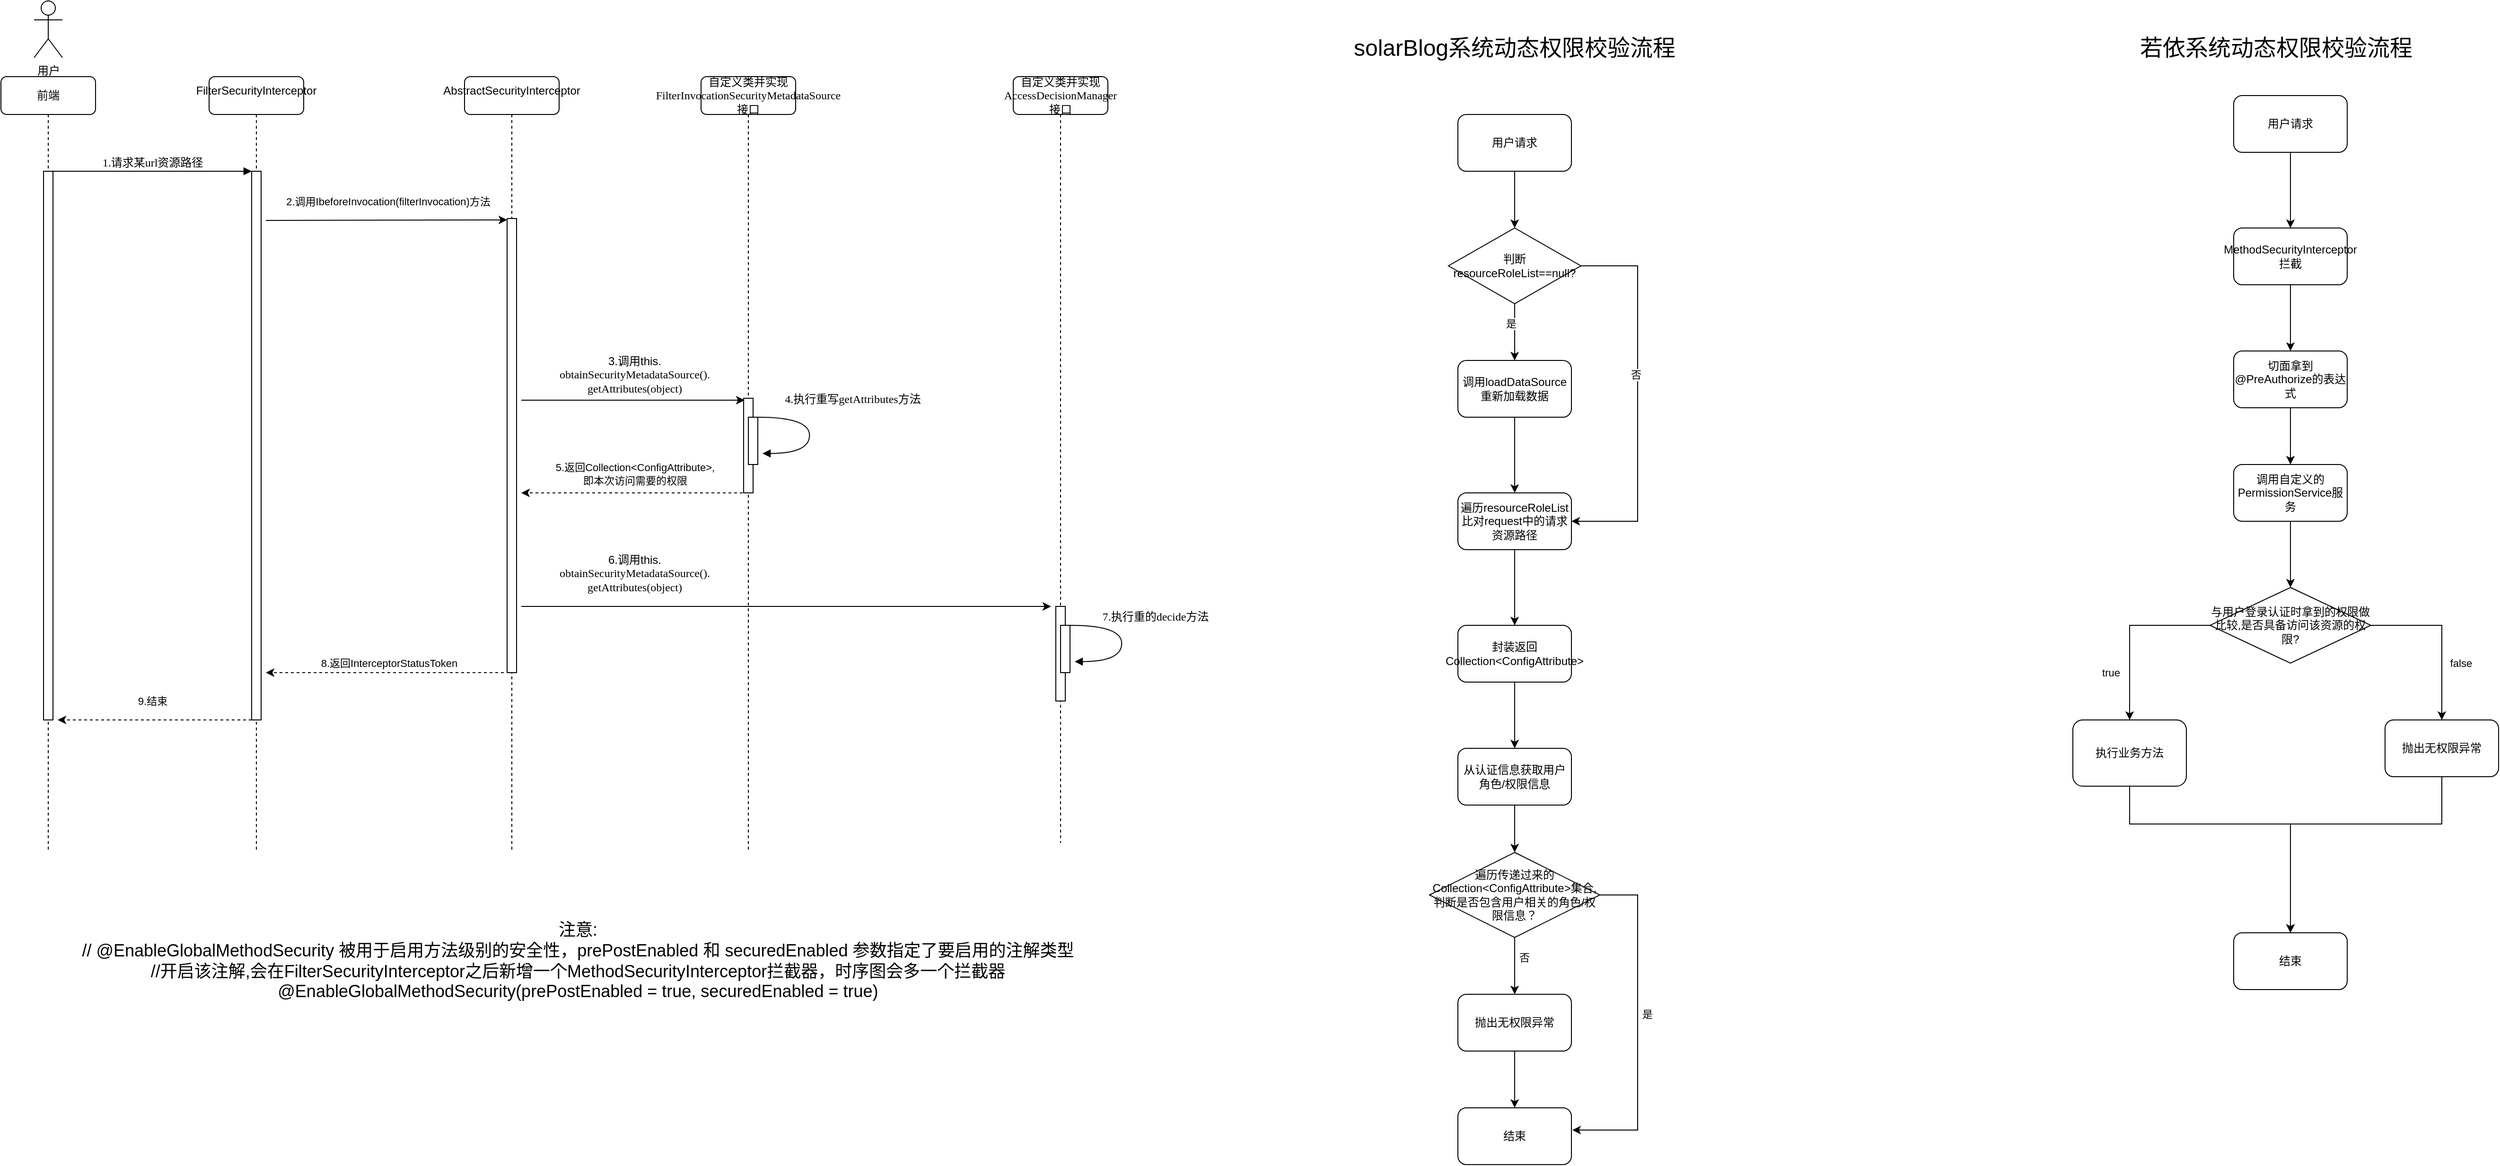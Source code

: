 <mxfile version="22.1.11" type="github">
  <diagram name="Page-1 的副本" id="eUShnUukef-zc76YGlRi">
    <mxGraphModel dx="954" dy="537" grid="1" gridSize="10" guides="1" tooltips="1" connect="1" arrows="1" fold="1" page="1" pageScale="1" pageWidth="850" pageHeight="1100" background="none" math="0" shadow="0">
      <root>
        <mxCell id="JlVxawvqB5DC8rzGfeJr-0" />
        <mxCell id="JlVxawvqB5DC8rzGfeJr-1" parent="JlVxawvqB5DC8rzGfeJr-0" />
        <mxCell id="JlVxawvqB5DC8rzGfeJr-4" value="&lt;pre style=&quot;background-color:#263238;color:#c3cee3;font-family:&#39;Menlo&#39;,monospace;font-size:9.0pt;&quot;&gt;&lt;br&gt;&lt;/pre&gt;" style="shape=umlLifeline;perimeter=lifelinePerimeter;whiteSpace=wrap;html=1;container=1;collapsible=0;recursiveResize=0;outlineConnect=0;rounded=1;shadow=0;comic=0;labelBackgroundColor=none;strokeWidth=1;fontFamily=Verdana;fontSize=12;align=center;" parent="JlVxawvqB5DC8rzGfeJr-1" vertex="1">
          <mxGeometry x="240" y="80" width="100" height="820" as="geometry" />
        </mxCell>
        <mxCell id="JlVxawvqB5DC8rzGfeJr-5" value="" style="html=1;points=[];perimeter=orthogonalPerimeter;rounded=0;shadow=0;comic=0;labelBackgroundColor=none;strokeWidth=1;fontFamily=Verdana;fontSize=12;align=center;" parent="JlVxawvqB5DC8rzGfeJr-4" vertex="1">
          <mxGeometry x="45" y="100" width="10" height="580" as="geometry" />
        </mxCell>
        <mxCell id="jI69SyLkn_PiFGpFbiAF-0" value="FilterSecurityInterceptor" style="text;html=1;strokeColor=none;fillColor=none;align=center;verticalAlign=middle;whiteSpace=wrap;rounded=0;" vertex="1" parent="JlVxawvqB5DC8rzGfeJr-4">
          <mxGeometry x="20" width="60" height="30" as="geometry" />
        </mxCell>
        <mxCell id="JlVxawvqB5DC8rzGfeJr-17" value="" style="shape=umlLifeline;perimeter=lifelinePerimeter;whiteSpace=wrap;html=1;container=1;collapsible=0;recursiveResize=0;outlineConnect=0;rounded=1;shadow=0;comic=0;labelBackgroundColor=none;strokeWidth=1;fontFamily=Verdana;fontSize=12;align=center;" parent="JlVxawvqB5DC8rzGfeJr-1" vertex="1">
          <mxGeometry x="510" y="80" width="100" height="820" as="geometry" />
        </mxCell>
        <mxCell id="At50GQfwFZ2RmMRaV7AC-1" value="" style="html=1;points=[];perimeter=orthogonalPerimeter;rounded=0;shadow=0;comic=0;labelBackgroundColor=none;strokeWidth=1;fontFamily=Verdana;fontSize=12;align=center;" parent="JlVxawvqB5DC8rzGfeJr-17" vertex="1">
          <mxGeometry x="45" y="150" width="10" height="480" as="geometry" />
        </mxCell>
        <mxCell id="jI69SyLkn_PiFGpFbiAF-2" value="AbstractSecurityInterceptor" style="text;html=1;strokeColor=none;fillColor=none;align=center;verticalAlign=middle;whiteSpace=wrap;rounded=0;" vertex="1" parent="JlVxawvqB5DC8rzGfeJr-17">
          <mxGeometry x="20" width="60" height="30" as="geometry" />
        </mxCell>
        <mxCell id="JlVxawvqB5DC8rzGfeJr-27" value="自定义类并实现FilterInvocationSecurityMetadataSource接口" style="shape=umlLifeline;perimeter=lifelinePerimeter;whiteSpace=wrap;html=1;container=1;collapsible=0;recursiveResize=0;outlineConnect=0;rounded=1;shadow=0;comic=0;labelBackgroundColor=none;strokeWidth=1;fontFamily=Verdana;fontSize=12;align=center;" parent="JlVxawvqB5DC8rzGfeJr-1" vertex="1">
          <mxGeometry x="760" y="80" width="100" height="820" as="geometry" />
        </mxCell>
        <mxCell id="At50GQfwFZ2RmMRaV7AC-9" value="" style="html=1;points=[];perimeter=orthogonalPerimeter;rounded=0;shadow=0;comic=0;labelBackgroundColor=none;strokeWidth=1;fontFamily=Verdana;fontSize=12;align=center;" parent="JlVxawvqB5DC8rzGfeJr-27" vertex="1">
          <mxGeometry x="45" y="340" width="10" height="100" as="geometry" />
        </mxCell>
        <mxCell id="At50GQfwFZ2RmMRaV7AC-13" value="" style="html=1;points=[];perimeter=orthogonalPerimeter;rounded=0;shadow=0;comic=0;labelBackgroundColor=none;strokeWidth=1;fontFamily=Verdana;fontSize=12;align=center;" parent="JlVxawvqB5DC8rzGfeJr-27" vertex="1">
          <mxGeometry x="50" y="360" width="10" height="50" as="geometry" />
        </mxCell>
        <mxCell id="JlVxawvqB5DC8rzGfeJr-29" value="前端" style="shape=umlLifeline;perimeter=lifelinePerimeter;whiteSpace=wrap;html=1;container=1;collapsible=0;recursiveResize=0;outlineConnect=0;rounded=1;shadow=0;comic=0;labelBackgroundColor=none;strokeWidth=1;fontFamily=Verdana;fontSize=12;align=center;" parent="JlVxawvqB5DC8rzGfeJr-1" vertex="1">
          <mxGeometry x="20" y="80" width="100" height="820" as="geometry" />
        </mxCell>
        <mxCell id="JlVxawvqB5DC8rzGfeJr-30" value="" style="html=1;points=[];perimeter=orthogonalPerimeter;rounded=0;shadow=0;comic=0;labelBackgroundColor=none;strokeWidth=1;fontFamily=Verdana;fontSize=12;align=center;" parent="JlVxawvqB5DC8rzGfeJr-29" vertex="1">
          <mxGeometry x="45" y="100" width="10" height="580" as="geometry" />
        </mxCell>
        <mxCell id="JlVxawvqB5DC8rzGfeJr-33" value="1.请求某url资源路径" style="html=1;verticalAlign=bottom;endArrow=block;entryX=0;entryY=0;labelBackgroundColor=none;fontFamily=Verdana;fontSize=12;edgeStyle=elbowEdgeStyle;elbow=vertical;" parent="JlVxawvqB5DC8rzGfeJr-1" source="JlVxawvqB5DC8rzGfeJr-30" target="JlVxawvqB5DC8rzGfeJr-5" edge="1">
          <mxGeometry relative="1" as="geometry">
            <mxPoint x="220" y="190" as="sourcePoint" />
          </mxGeometry>
        </mxCell>
        <mxCell id="JlVxawvqB5DC8rzGfeJr-54" value="用户" style="shape=umlActor;verticalLabelPosition=bottom;verticalAlign=top;html=1;outlineConnect=0;" parent="JlVxawvqB5DC8rzGfeJr-1" vertex="1">
          <mxGeometry x="55" width="30" height="60" as="geometry" />
        </mxCell>
        <mxCell id="At50GQfwFZ2RmMRaV7AC-2" style="rounded=0;orthogonalLoop=1;jettySize=auto;html=1;entryX=0;entryY=0.003;entryDx=0;entryDy=0;entryPerimeter=0;" parent="JlVxawvqB5DC8rzGfeJr-1" target="At50GQfwFZ2RmMRaV7AC-1" edge="1">
          <mxGeometry relative="1" as="geometry">
            <mxPoint x="360" y="240" as="targetPoint" />
            <mxPoint x="300" y="232" as="sourcePoint" />
          </mxGeometry>
        </mxCell>
        <mxCell id="At50GQfwFZ2RmMRaV7AC-3" value="2.调用IbeforeInvocation(filterInvocation)方法&lt;span style=&quot;&quot;&gt;&lt;/span&gt;" style="edgeLabel;html=1;align=center;verticalAlign=middle;resizable=0;points=[];" parent="At50GQfwFZ2RmMRaV7AC-2" vertex="1" connectable="0">
          <mxGeometry x="0.007" y="-4" relative="1" as="geometry">
            <mxPoint y="-24" as="offset" />
          </mxGeometry>
        </mxCell>
        <mxCell id="At50GQfwFZ2RmMRaV7AC-14" value="4.执行重写getAttributes方法" style="html=1;verticalAlign=bottom;endArrow=block;labelBackgroundColor=none;fontFamily=Verdana;fontSize=12;elbow=vertical;edgeStyle=orthogonalEdgeStyle;curved=1;entryX=1;entryY=0.286;entryPerimeter=0;exitX=1.038;exitY=0.345;exitPerimeter=0;" parent="JlVxawvqB5DC8rzGfeJr-1" edge="1">
          <mxGeometry x="-0.233" y="46" relative="1" as="geometry">
            <mxPoint x="820.003" y="440" as="sourcePoint" />
            <mxPoint x="825.003" y="478.333" as="targetPoint" />
            <Array as="points">
              <mxPoint x="874.67" y="440" />
              <mxPoint x="874.67" y="478" />
            </Array>
            <mxPoint x="-1" y="-10" as="offset" />
          </mxGeometry>
        </mxCell>
        <mxCell id="At50GQfwFZ2RmMRaV7AC-18" value="自定义类并实现&lt;br&gt;AccessDecisionManager&lt;br&gt;接口" style="shape=umlLifeline;perimeter=lifelinePerimeter;whiteSpace=wrap;html=1;container=1;collapsible=0;recursiveResize=0;outlineConnect=0;rounded=1;shadow=0;comic=0;labelBackgroundColor=none;strokeWidth=1;fontFamily=Verdana;fontSize=12;align=center;" parent="JlVxawvqB5DC8rzGfeJr-1" vertex="1">
          <mxGeometry x="1090" y="80" width="100" height="810" as="geometry" />
        </mxCell>
        <mxCell id="At50GQfwFZ2RmMRaV7AC-19" value="" style="html=1;points=[];perimeter=orthogonalPerimeter;rounded=0;shadow=0;comic=0;labelBackgroundColor=none;strokeWidth=1;fontFamily=Verdana;fontSize=12;align=center;" parent="At50GQfwFZ2RmMRaV7AC-18" vertex="1">
          <mxGeometry x="45" y="560" width="10" height="100" as="geometry" />
        </mxCell>
        <mxCell id="jI69SyLkn_PiFGpFbiAF-13" value="" style="html=1;points=[];perimeter=orthogonalPerimeter;rounded=0;shadow=0;comic=0;labelBackgroundColor=none;strokeWidth=1;fontFamily=Verdana;fontSize=12;align=center;" vertex="1" parent="At50GQfwFZ2RmMRaV7AC-18">
          <mxGeometry x="50" y="580" width="10" height="50" as="geometry" />
        </mxCell>
        <mxCell id="jI69SyLkn_PiFGpFbiAF-3" style="edgeStyle=orthogonalEdgeStyle;rounded=0;orthogonalLoop=1;jettySize=auto;html=1;dashed=1;" edge="1" parent="JlVxawvqB5DC8rzGfeJr-1">
          <mxGeometry relative="1" as="geometry">
            <mxPoint x="810" y="520" as="sourcePoint" />
            <mxPoint x="570" y="520" as="targetPoint" />
          </mxGeometry>
        </mxCell>
        <mxCell id="jI69SyLkn_PiFGpFbiAF-4" value="5.返回Collection&amp;lt;ConfigAttribute&amp;gt;,&lt;br&gt;即本次访问需要的权限" style="edgeLabel;html=1;align=center;verticalAlign=middle;resizable=0;points=[];" vertex="1" connectable="0" parent="jI69SyLkn_PiFGpFbiAF-3">
          <mxGeometry x="-0.017" y="-2" relative="1" as="geometry">
            <mxPoint x="-2" y="-18" as="offset" />
          </mxGeometry>
        </mxCell>
        <mxCell id="jI69SyLkn_PiFGpFbiAF-7" style="rounded=0;orthogonalLoop=1;jettySize=auto;html=1;entryX=0.1;entryY=0.02;entryDx=0;entryDy=0;entryPerimeter=0;" edge="1" parent="JlVxawvqB5DC8rzGfeJr-1" target="At50GQfwFZ2RmMRaV7AC-9">
          <mxGeometry relative="1" as="geometry">
            <mxPoint x="740" y="390" as="targetPoint" />
            <mxPoint x="570" y="422" as="sourcePoint" />
          </mxGeometry>
        </mxCell>
        <mxCell id="jI69SyLkn_PiFGpFbiAF-8" value="3.调用this.&lt;br style=&quot;border-color: var(--border-color); font-family: Verdana;&quot;&gt;&lt;span style=&quot;font-family: Verdana;&quot;&gt;obtainSecurityMetadataSource().&lt;/span&gt;&lt;br style=&quot;border-color: var(--border-color); font-family: Verdana;&quot;&gt;&lt;span style=&quot;font-family: Verdana;&quot;&gt;getAttributes(object)&lt;/span&gt;" style="text;html=1;strokeColor=none;fillColor=none;align=center;verticalAlign=middle;whiteSpace=wrap;rounded=0;" vertex="1" parent="JlVxawvqB5DC8rzGfeJr-1">
          <mxGeometry x="660" y="380" width="60" height="30" as="geometry" />
        </mxCell>
        <mxCell id="jI69SyLkn_PiFGpFbiAF-10" value="6.调用this.&lt;br style=&quot;border-color: var(--border-color); font-family: Verdana;&quot;&gt;&lt;span style=&quot;font-family: Verdana;&quot;&gt;obtainSecurityMetadataSource().&lt;/span&gt;&lt;br style=&quot;border-color: var(--border-color); font-family: Verdana;&quot;&gt;&lt;span style=&quot;font-family: Verdana;&quot;&gt;getAttributes(object)&lt;/span&gt;" style="text;html=1;strokeColor=none;fillColor=none;align=center;verticalAlign=middle;whiteSpace=wrap;rounded=0;" vertex="1" parent="JlVxawvqB5DC8rzGfeJr-1">
          <mxGeometry x="660" y="590" width="60" height="30" as="geometry" />
        </mxCell>
        <mxCell id="jI69SyLkn_PiFGpFbiAF-11" style="rounded=0;orthogonalLoop=1;jettySize=auto;html=1;" edge="1" parent="JlVxawvqB5DC8rzGfeJr-1">
          <mxGeometry relative="1" as="geometry">
            <mxPoint x="1130" y="640" as="targetPoint" />
            <mxPoint x="570" y="640" as="sourcePoint" />
          </mxGeometry>
        </mxCell>
        <mxCell id="jI69SyLkn_PiFGpFbiAF-14" value="7.执行重的decide&lt;span style=&quot;background-color: initial;&quot;&gt;方法&lt;/span&gt;" style="html=1;verticalAlign=bottom;endArrow=block;labelBackgroundColor=none;fontFamily=Verdana;fontSize=12;elbow=vertical;edgeStyle=orthogonalEdgeStyle;curved=1;entryX=1;entryY=0.286;entryPerimeter=0;exitX=1.038;exitY=0.345;exitPerimeter=0;" edge="1" parent="JlVxawvqB5DC8rzGfeJr-1">
          <mxGeometry x="-0.229" y="35" relative="1" as="geometry">
            <mxPoint x="1150.003" y="660" as="sourcePoint" />
            <mxPoint x="1155.003" y="698.333" as="targetPoint" />
            <Array as="points">
              <mxPoint x="1204.67" y="660" />
              <mxPoint x="1204.67" y="698" />
            </Array>
            <mxPoint as="offset" />
          </mxGeometry>
        </mxCell>
        <mxCell id="jI69SyLkn_PiFGpFbiAF-15" style="rounded=0;orthogonalLoop=1;jettySize=auto;html=1;dashed=1;" edge="1" parent="JlVxawvqB5DC8rzGfeJr-1">
          <mxGeometry relative="1" as="geometry">
            <mxPoint x="557.5" y="710" as="sourcePoint" />
            <mxPoint x="300" y="710" as="targetPoint" />
          </mxGeometry>
        </mxCell>
        <mxCell id="jI69SyLkn_PiFGpFbiAF-16" value="8.返回InterceptorStatusToken" style="edgeLabel;html=1;align=center;verticalAlign=middle;resizable=0;points=[];" vertex="1" connectable="0" parent="jI69SyLkn_PiFGpFbiAF-15">
          <mxGeometry x="-0.041" y="4" relative="1" as="geometry">
            <mxPoint x="-4" y="-14" as="offset" />
          </mxGeometry>
        </mxCell>
        <mxCell id="jI69SyLkn_PiFGpFbiAF-17" style="rounded=0;orthogonalLoop=1;jettySize=auto;html=1;dashed=1;" edge="1" parent="JlVxawvqB5DC8rzGfeJr-1">
          <mxGeometry relative="1" as="geometry">
            <mxPoint x="285" y="760" as="sourcePoint" />
            <mxPoint x="80" y="760" as="targetPoint" />
          </mxGeometry>
        </mxCell>
        <mxCell id="jI69SyLkn_PiFGpFbiAF-18" value="9.结束" style="edgeLabel;html=1;align=center;verticalAlign=middle;resizable=0;points=[];" vertex="1" connectable="0" parent="jI69SyLkn_PiFGpFbiAF-17">
          <mxGeometry x="-0.2" y="-4" relative="1" as="geometry">
            <mxPoint x="-23" y="-16" as="offset" />
          </mxGeometry>
        </mxCell>
        <mxCell id="jI69SyLkn_PiFGpFbiAF-19" value="&lt;span style=&quot;font-size: 24px;&quot;&gt;solarBlog系统动态权限校验流程&lt;/span&gt;" style="text;html=1;strokeColor=none;fillColor=none;align=center;verticalAlign=middle;whiteSpace=wrap;rounded=0;" vertex="1" parent="JlVxawvqB5DC8rzGfeJr-1">
          <mxGeometry x="1435" y="40" width="370" height="20" as="geometry" />
        </mxCell>
        <mxCell id="jI69SyLkn_PiFGpFbiAF-49" value="" style="edgeStyle=orthogonalEdgeStyle;rounded=0;orthogonalLoop=1;jettySize=auto;html=1;" edge="1" parent="JlVxawvqB5DC8rzGfeJr-1" source="jI69SyLkn_PiFGpFbiAF-20" target="jI69SyLkn_PiFGpFbiAF-22">
          <mxGeometry relative="1" as="geometry" />
        </mxCell>
        <mxCell id="jI69SyLkn_PiFGpFbiAF-20" value="用户请求" style="rounded=1;whiteSpace=wrap;html=1;" vertex="1" parent="JlVxawvqB5DC8rzGfeJr-1">
          <mxGeometry x="1560" y="120" width="120" height="60" as="geometry" />
        </mxCell>
        <mxCell id="jI69SyLkn_PiFGpFbiAF-48" value="" style="edgeStyle=orthogonalEdgeStyle;rounded=0;orthogonalLoop=1;jettySize=auto;html=1;" edge="1" parent="JlVxawvqB5DC8rzGfeJr-1" source="jI69SyLkn_PiFGpFbiAF-22" target="jI69SyLkn_PiFGpFbiAF-23">
          <mxGeometry relative="1" as="geometry" />
        </mxCell>
        <mxCell id="jI69SyLkn_PiFGpFbiAF-52" value="是" style="edgeLabel;html=1;align=center;verticalAlign=middle;resizable=0;points=[];" vertex="1" connectable="0" parent="jI69SyLkn_PiFGpFbiAF-48">
          <mxGeometry x="-0.3" y="-4" relative="1" as="geometry">
            <mxPoint as="offset" />
          </mxGeometry>
        </mxCell>
        <mxCell id="jI69SyLkn_PiFGpFbiAF-51" style="edgeStyle=orthogonalEdgeStyle;rounded=0;orthogonalLoop=1;jettySize=auto;html=1;entryX=1;entryY=0.5;entryDx=0;entryDy=0;" edge="1" parent="JlVxawvqB5DC8rzGfeJr-1" source="jI69SyLkn_PiFGpFbiAF-22" target="jI69SyLkn_PiFGpFbiAF-24">
          <mxGeometry relative="1" as="geometry">
            <Array as="points">
              <mxPoint x="1750" y="280" />
              <mxPoint x="1750" y="550" />
            </Array>
          </mxGeometry>
        </mxCell>
        <mxCell id="jI69SyLkn_PiFGpFbiAF-53" value="否" style="edgeLabel;html=1;align=center;verticalAlign=middle;resizable=0;points=[];" vertex="1" connectable="0" parent="jI69SyLkn_PiFGpFbiAF-51">
          <mxGeometry x="-0.463" y="-2" relative="1" as="geometry">
            <mxPoint y="67" as="offset" />
          </mxGeometry>
        </mxCell>
        <mxCell id="jI69SyLkn_PiFGpFbiAF-22" value="判断 resourceRoleList==null?" style="rhombus;whiteSpace=wrap;html=1;" vertex="1" parent="JlVxawvqB5DC8rzGfeJr-1">
          <mxGeometry x="1550" y="240" width="140" height="80" as="geometry" />
        </mxCell>
        <mxCell id="jI69SyLkn_PiFGpFbiAF-47" value="" style="edgeStyle=orthogonalEdgeStyle;rounded=0;orthogonalLoop=1;jettySize=auto;html=1;" edge="1" parent="JlVxawvqB5DC8rzGfeJr-1" source="jI69SyLkn_PiFGpFbiAF-23" target="jI69SyLkn_PiFGpFbiAF-24">
          <mxGeometry relative="1" as="geometry" />
        </mxCell>
        <mxCell id="jI69SyLkn_PiFGpFbiAF-23" value="调用loadDataSource重新加载数据" style="rounded=1;whiteSpace=wrap;html=1;" vertex="1" parent="JlVxawvqB5DC8rzGfeJr-1">
          <mxGeometry x="1560" y="380" width="120" height="60" as="geometry" />
        </mxCell>
        <mxCell id="jI69SyLkn_PiFGpFbiAF-46" value="" style="edgeStyle=orthogonalEdgeStyle;rounded=0;orthogonalLoop=1;jettySize=auto;html=1;" edge="1" parent="JlVxawvqB5DC8rzGfeJr-1" source="jI69SyLkn_PiFGpFbiAF-24" target="jI69SyLkn_PiFGpFbiAF-32">
          <mxGeometry relative="1" as="geometry" />
        </mxCell>
        <mxCell id="jI69SyLkn_PiFGpFbiAF-24" value="遍历resourceRoleList比对request中的请求资源路径" style="rounded=1;whiteSpace=wrap;html=1;" vertex="1" parent="JlVxawvqB5DC8rzGfeJr-1">
          <mxGeometry x="1560" y="520" width="120" height="60" as="geometry" />
        </mxCell>
        <mxCell id="jI69SyLkn_PiFGpFbiAF-45" value="" style="edgeStyle=orthogonalEdgeStyle;rounded=0;orthogonalLoop=1;jettySize=auto;html=1;" edge="1" parent="JlVxawvqB5DC8rzGfeJr-1" source="jI69SyLkn_PiFGpFbiAF-32" target="jI69SyLkn_PiFGpFbiAF-33">
          <mxGeometry relative="1" as="geometry" />
        </mxCell>
        <mxCell id="jI69SyLkn_PiFGpFbiAF-32" value="封装返回Collection&amp;lt;ConfigAttribute&amp;gt;" style="rounded=1;whiteSpace=wrap;html=1;" vertex="1" parent="JlVxawvqB5DC8rzGfeJr-1">
          <mxGeometry x="1560" y="660" width="120" height="60" as="geometry" />
        </mxCell>
        <mxCell id="jI69SyLkn_PiFGpFbiAF-44" value="" style="edgeStyle=orthogonalEdgeStyle;rounded=0;orthogonalLoop=1;jettySize=auto;html=1;" edge="1" parent="JlVxawvqB5DC8rzGfeJr-1" source="jI69SyLkn_PiFGpFbiAF-33" target="jI69SyLkn_PiFGpFbiAF-36">
          <mxGeometry relative="1" as="geometry" />
        </mxCell>
        <mxCell id="jI69SyLkn_PiFGpFbiAF-33" value="从认证信息获取用户角色/权限信息" style="rounded=1;whiteSpace=wrap;html=1;" vertex="1" parent="JlVxawvqB5DC8rzGfeJr-1">
          <mxGeometry x="1560" y="790" width="120" height="60" as="geometry" />
        </mxCell>
        <mxCell id="jI69SyLkn_PiFGpFbiAF-41" value="" style="edgeStyle=orthogonalEdgeStyle;rounded=0;orthogonalLoop=1;jettySize=auto;html=1;" edge="1" parent="JlVxawvqB5DC8rzGfeJr-1" source="jI69SyLkn_PiFGpFbiAF-36" target="jI69SyLkn_PiFGpFbiAF-38">
          <mxGeometry relative="1" as="geometry" />
        </mxCell>
        <mxCell id="jI69SyLkn_PiFGpFbiAF-43" value="否" style="edgeLabel;html=1;align=center;verticalAlign=middle;resizable=0;points=[];" vertex="1" connectable="0" parent="jI69SyLkn_PiFGpFbiAF-41">
          <mxGeometry x="-0.417" y="-1" relative="1" as="geometry">
            <mxPoint x="11" y="3" as="offset" />
          </mxGeometry>
        </mxCell>
        <mxCell id="jI69SyLkn_PiFGpFbiAF-36" value="遍历传递过来的Collection&amp;lt;ConfigAttribute&amp;gt;集合,判断是否包含用户相关的角色/权限信息？" style="rhombus;whiteSpace=wrap;html=1;" vertex="1" parent="JlVxawvqB5DC8rzGfeJr-1">
          <mxGeometry x="1530" y="900" width="180" height="90" as="geometry" />
        </mxCell>
        <mxCell id="jI69SyLkn_PiFGpFbiAF-37" value="结束" style="rounded=1;whiteSpace=wrap;html=1;" vertex="1" parent="JlVxawvqB5DC8rzGfeJr-1">
          <mxGeometry x="1560" y="1170" width="120" height="60" as="geometry" />
        </mxCell>
        <mxCell id="jI69SyLkn_PiFGpFbiAF-42" value="" style="edgeStyle=orthogonalEdgeStyle;rounded=0;orthogonalLoop=1;jettySize=auto;html=1;" edge="1" parent="JlVxawvqB5DC8rzGfeJr-1" source="jI69SyLkn_PiFGpFbiAF-38" target="jI69SyLkn_PiFGpFbiAF-37">
          <mxGeometry relative="1" as="geometry" />
        </mxCell>
        <mxCell id="jI69SyLkn_PiFGpFbiAF-38" value="抛出无权限异常" style="rounded=1;whiteSpace=wrap;html=1;" vertex="1" parent="JlVxawvqB5DC8rzGfeJr-1">
          <mxGeometry x="1560" y="1050" width="120" height="60" as="geometry" />
        </mxCell>
        <mxCell id="jI69SyLkn_PiFGpFbiAF-39" style="edgeStyle=orthogonalEdgeStyle;rounded=0;orthogonalLoop=1;jettySize=auto;html=1;entryX=1.008;entryY=0.392;entryDx=0;entryDy=0;entryPerimeter=0;" edge="1" parent="JlVxawvqB5DC8rzGfeJr-1" source="jI69SyLkn_PiFGpFbiAF-36" target="jI69SyLkn_PiFGpFbiAF-37">
          <mxGeometry relative="1" as="geometry">
            <Array as="points">
              <mxPoint x="1750" y="945" />
              <mxPoint x="1750" y="1194" />
            </Array>
          </mxGeometry>
        </mxCell>
        <mxCell id="jI69SyLkn_PiFGpFbiAF-40" value="是" style="edgeLabel;html=1;align=center;verticalAlign=middle;resizable=0;points=[];" vertex="1" connectable="0" parent="jI69SyLkn_PiFGpFbiAF-39">
          <mxGeometry x="-0.13" y="3" relative="1" as="geometry">
            <mxPoint x="7" y="10" as="offset" />
          </mxGeometry>
        </mxCell>
        <mxCell id="jI69SyLkn_PiFGpFbiAF-54" value="&lt;span style=&quot;font-size: 24px;&quot;&gt;若依系统动态权限校验流程&lt;/span&gt;" style="text;html=1;strokeColor=none;fillColor=none;align=center;verticalAlign=middle;whiteSpace=wrap;rounded=0;" vertex="1" parent="JlVxawvqB5DC8rzGfeJr-1">
          <mxGeometry x="2240" y="40" width="370" height="20" as="geometry" />
        </mxCell>
        <mxCell id="jI69SyLkn_PiFGpFbiAF-67" value="" style="edgeStyle=orthogonalEdgeStyle;rounded=0;orthogonalLoop=1;jettySize=auto;html=1;" edge="1" parent="JlVxawvqB5DC8rzGfeJr-1" source="jI69SyLkn_PiFGpFbiAF-55" target="jI69SyLkn_PiFGpFbiAF-56">
          <mxGeometry relative="1" as="geometry" />
        </mxCell>
        <mxCell id="jI69SyLkn_PiFGpFbiAF-55" value="用户请求" style="rounded=1;whiteSpace=wrap;html=1;" vertex="1" parent="JlVxawvqB5DC8rzGfeJr-1">
          <mxGeometry x="2380" y="100" width="120" height="60" as="geometry" />
        </mxCell>
        <mxCell id="jI69SyLkn_PiFGpFbiAF-66" value="" style="edgeStyle=orthogonalEdgeStyle;rounded=0;orthogonalLoop=1;jettySize=auto;html=1;" edge="1" parent="JlVxawvqB5DC8rzGfeJr-1" source="jI69SyLkn_PiFGpFbiAF-56" target="jI69SyLkn_PiFGpFbiAF-57">
          <mxGeometry relative="1" as="geometry" />
        </mxCell>
        <mxCell id="jI69SyLkn_PiFGpFbiAF-56" value="MethodSecurityInterceptor拦截" style="rounded=1;whiteSpace=wrap;html=1;" vertex="1" parent="JlVxawvqB5DC8rzGfeJr-1">
          <mxGeometry x="2380" y="240" width="120" height="60" as="geometry" />
        </mxCell>
        <mxCell id="jI69SyLkn_PiFGpFbiAF-70" value="" style="edgeStyle=orthogonalEdgeStyle;rounded=0;orthogonalLoop=1;jettySize=auto;html=1;" edge="1" parent="JlVxawvqB5DC8rzGfeJr-1" source="jI69SyLkn_PiFGpFbiAF-57" target="jI69SyLkn_PiFGpFbiAF-61">
          <mxGeometry relative="1" as="geometry" />
        </mxCell>
        <mxCell id="jI69SyLkn_PiFGpFbiAF-57" value="切面拿到@PreAuthorize的表达式" style="rounded=1;whiteSpace=wrap;html=1;" vertex="1" parent="JlVxawvqB5DC8rzGfeJr-1">
          <mxGeometry x="2380" y="370" width="120" height="60" as="geometry" />
        </mxCell>
        <mxCell id="jI69SyLkn_PiFGpFbiAF-77" style="edgeStyle=orthogonalEdgeStyle;rounded=0;orthogonalLoop=1;jettySize=auto;html=1;entryX=0.5;entryY=0;entryDx=0;entryDy=0;" edge="1" parent="JlVxawvqB5DC8rzGfeJr-1" source="jI69SyLkn_PiFGpFbiAF-59" target="jI69SyLkn_PiFGpFbiAF-74">
          <mxGeometry relative="1" as="geometry" />
        </mxCell>
        <mxCell id="jI69SyLkn_PiFGpFbiAF-83" value="true" style="edgeLabel;html=1;align=center;verticalAlign=middle;resizable=0;points=[];" vertex="1" connectable="0" parent="jI69SyLkn_PiFGpFbiAF-77">
          <mxGeometry x="0.513" y="-1" relative="1" as="geometry">
            <mxPoint x="-19" y="-5" as="offset" />
          </mxGeometry>
        </mxCell>
        <mxCell id="jI69SyLkn_PiFGpFbiAF-78" style="edgeStyle=orthogonalEdgeStyle;rounded=0;orthogonalLoop=1;jettySize=auto;html=1;" edge="1" parent="JlVxawvqB5DC8rzGfeJr-1" source="jI69SyLkn_PiFGpFbiAF-59" target="jI69SyLkn_PiFGpFbiAF-76">
          <mxGeometry relative="1" as="geometry" />
        </mxCell>
        <mxCell id="jI69SyLkn_PiFGpFbiAF-82" value="false" style="edgeLabel;html=1;align=center;verticalAlign=middle;resizable=0;points=[];" vertex="1" connectable="0" parent="jI69SyLkn_PiFGpFbiAF-78">
          <mxGeometry x="0.269" y="1" relative="1" as="geometry">
            <mxPoint x="19" y="4" as="offset" />
          </mxGeometry>
        </mxCell>
        <mxCell id="jI69SyLkn_PiFGpFbiAF-59" value="&lt;span style=&quot;background-color: initial;&quot;&gt;与用户登录认证时拿到的权限做比较,是否具备访问该资源的权限?&lt;/span&gt;" style="rhombus;whiteSpace=wrap;html=1;" vertex="1" parent="JlVxawvqB5DC8rzGfeJr-1">
          <mxGeometry x="2355" y="620" width="170" height="80" as="geometry" />
        </mxCell>
        <mxCell id="jI69SyLkn_PiFGpFbiAF-65" value="" style="edgeStyle=orthogonalEdgeStyle;rounded=0;orthogonalLoop=1;jettySize=auto;html=1;" edge="1" parent="JlVxawvqB5DC8rzGfeJr-1" source="jI69SyLkn_PiFGpFbiAF-61" target="jI69SyLkn_PiFGpFbiAF-59">
          <mxGeometry relative="1" as="geometry" />
        </mxCell>
        <mxCell id="jI69SyLkn_PiFGpFbiAF-61" value="调用自定义的PermissionService服务" style="rounded=1;whiteSpace=wrap;html=1;" vertex="1" parent="JlVxawvqB5DC8rzGfeJr-1">
          <mxGeometry x="2380" y="490" width="120" height="60" as="geometry" />
        </mxCell>
        <mxCell id="jI69SyLkn_PiFGpFbiAF-73" value="&lt;div style=&quot;font-size: 18px;&quot;&gt;注意:&lt;/div&gt;&lt;div style=&quot;font-size: 18px;&quot;&gt;// @EnableGlobalMethodSecurity 被用于启用方法级别的安全性，prePostEnabled 和 securedEnabled 参数指定了要启用的注解类型&lt;/div&gt;&lt;div style=&quot;font-size: 18px;&quot;&gt;//开启该注解,会在FilterSecurityInterceptor之后新增一个MethodSecurityInterceptor拦截器，时序图会多一个拦截器&lt;/div&gt;&lt;div style=&quot;font-size: 18px;&quot;&gt;@EnableGlobalMethodSecurity(prePostEnabled = true, securedEnabled = true)&lt;/div&gt;" style="text;html=1;strokeColor=none;fillColor=none;align=center;verticalAlign=middle;whiteSpace=wrap;rounded=0;fontSize=18;" vertex="1" parent="JlVxawvqB5DC8rzGfeJr-1">
          <mxGeometry x="100" y="970" width="1060" height="90" as="geometry" />
        </mxCell>
        <mxCell id="jI69SyLkn_PiFGpFbiAF-80" style="edgeStyle=orthogonalEdgeStyle;rounded=0;orthogonalLoop=1;jettySize=auto;html=1;" edge="1" parent="JlVxawvqB5DC8rzGfeJr-1" source="jI69SyLkn_PiFGpFbiAF-74" target="jI69SyLkn_PiFGpFbiAF-79">
          <mxGeometry relative="1" as="geometry">
            <Array as="points">
              <mxPoint x="2270" y="870" />
              <mxPoint x="2440" y="870" />
            </Array>
          </mxGeometry>
        </mxCell>
        <mxCell id="jI69SyLkn_PiFGpFbiAF-74" value="执行业务方法" style="rounded=1;whiteSpace=wrap;html=1;" vertex="1" parent="JlVxawvqB5DC8rzGfeJr-1">
          <mxGeometry x="2210" y="760" width="120" height="70" as="geometry" />
        </mxCell>
        <mxCell id="jI69SyLkn_PiFGpFbiAF-81" style="edgeStyle=orthogonalEdgeStyle;rounded=0;orthogonalLoop=1;jettySize=auto;html=1;entryX=0.5;entryY=0;entryDx=0;entryDy=0;exitX=0.5;exitY=1;exitDx=0;exitDy=0;" edge="1" parent="JlVxawvqB5DC8rzGfeJr-1" source="jI69SyLkn_PiFGpFbiAF-76" target="jI69SyLkn_PiFGpFbiAF-79">
          <mxGeometry relative="1" as="geometry">
            <Array as="points">
              <mxPoint x="2600" y="870" />
              <mxPoint x="2440" y="870" />
            </Array>
          </mxGeometry>
        </mxCell>
        <mxCell id="jI69SyLkn_PiFGpFbiAF-76" value="抛出无权限异常" style="rounded=1;whiteSpace=wrap;html=1;" vertex="1" parent="JlVxawvqB5DC8rzGfeJr-1">
          <mxGeometry x="2540" y="760" width="120" height="60" as="geometry" />
        </mxCell>
        <mxCell id="jI69SyLkn_PiFGpFbiAF-79" value="结束" style="rounded=1;whiteSpace=wrap;html=1;" vertex="1" parent="JlVxawvqB5DC8rzGfeJr-1">
          <mxGeometry x="2380" y="985" width="120" height="60" as="geometry" />
        </mxCell>
      </root>
    </mxGraphModel>
  </diagram>
</mxfile>
